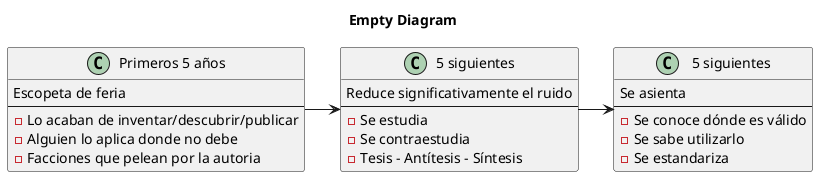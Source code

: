 @startuml

title Empty Diagram

class 5Primeros as "Primeros 5 años" {
Escopeta de feria
---
- Lo acaban de inventar/descubrir/publicar
- Alguien lo aplica donde no debe
- Facciones que pelean por la autoria
}


class 5Siguientes as "5 siguientes" {
Reduce significativamente el ruido
---
- Se estudia
- Se contraestudia
- Tesis - Antítesis - Síntesis
}

class 5Posteriores as " 5 siguientes" {
Se asienta
---
- Se conoce dónde es válido
- Se sabe utilizarlo
- Se estandariza
}

5Primeros--r->5Siguientes
5Siguientes--r->5Posteriores

@enduml